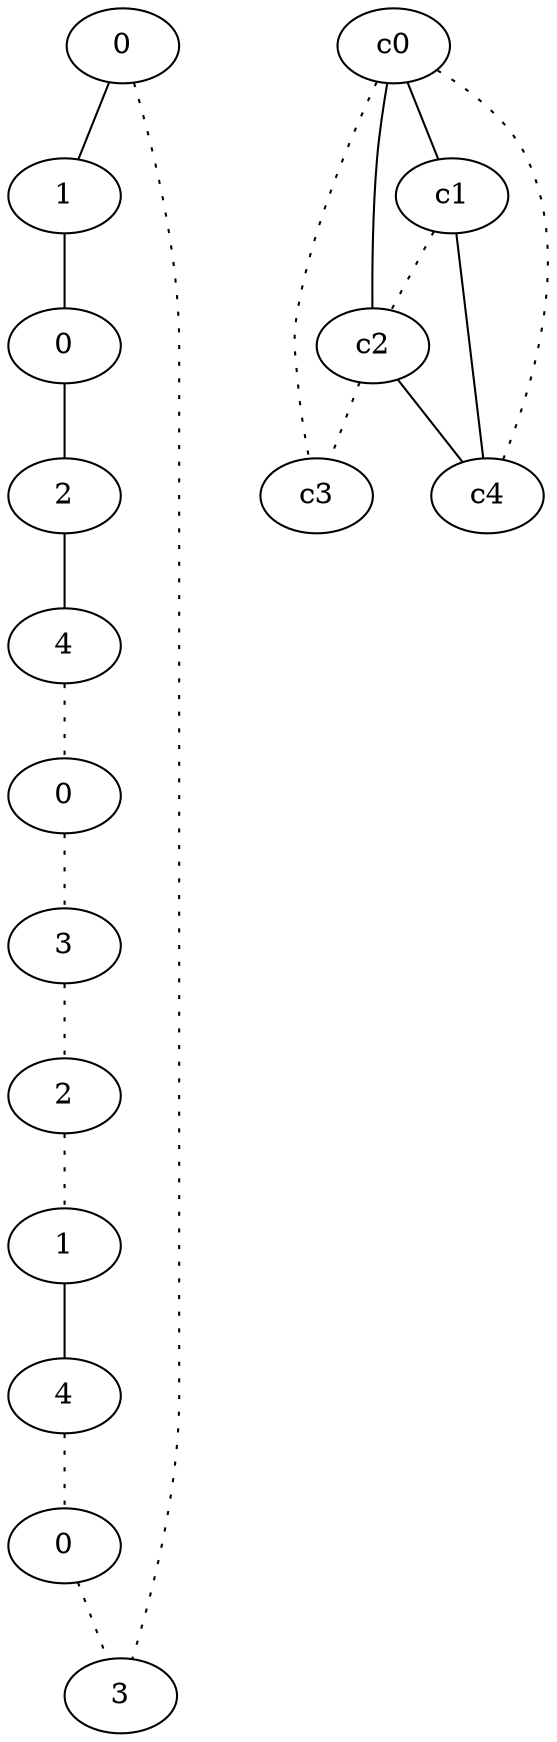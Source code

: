graph {
a0[label=0];
a1[label=1];
a2[label=0];
a3[label=2];
a4[label=4];
a5[label=0];
a6[label=3];
a7[label=2];
a8[label=1];
a9[label=4];
a10[label=0];
a11[label=3];
a0 -- a1;
a0 -- a11 [style=dotted];
a1 -- a2;
a2 -- a3;
a3 -- a4;
a4 -- a5 [style=dotted];
a5 -- a6 [style=dotted];
a6 -- a7 [style=dotted];
a7 -- a8 [style=dotted];
a8 -- a9;
a9 -- a10 [style=dotted];
a10 -- a11 [style=dotted];
c0 -- c1;
c0 -- c2;
c0 -- c3 [style=dotted];
c0 -- c4 [style=dotted];
c1 -- c2 [style=dotted];
c1 -- c4;
c2 -- c3 [style=dotted];
c2 -- c4;
}
